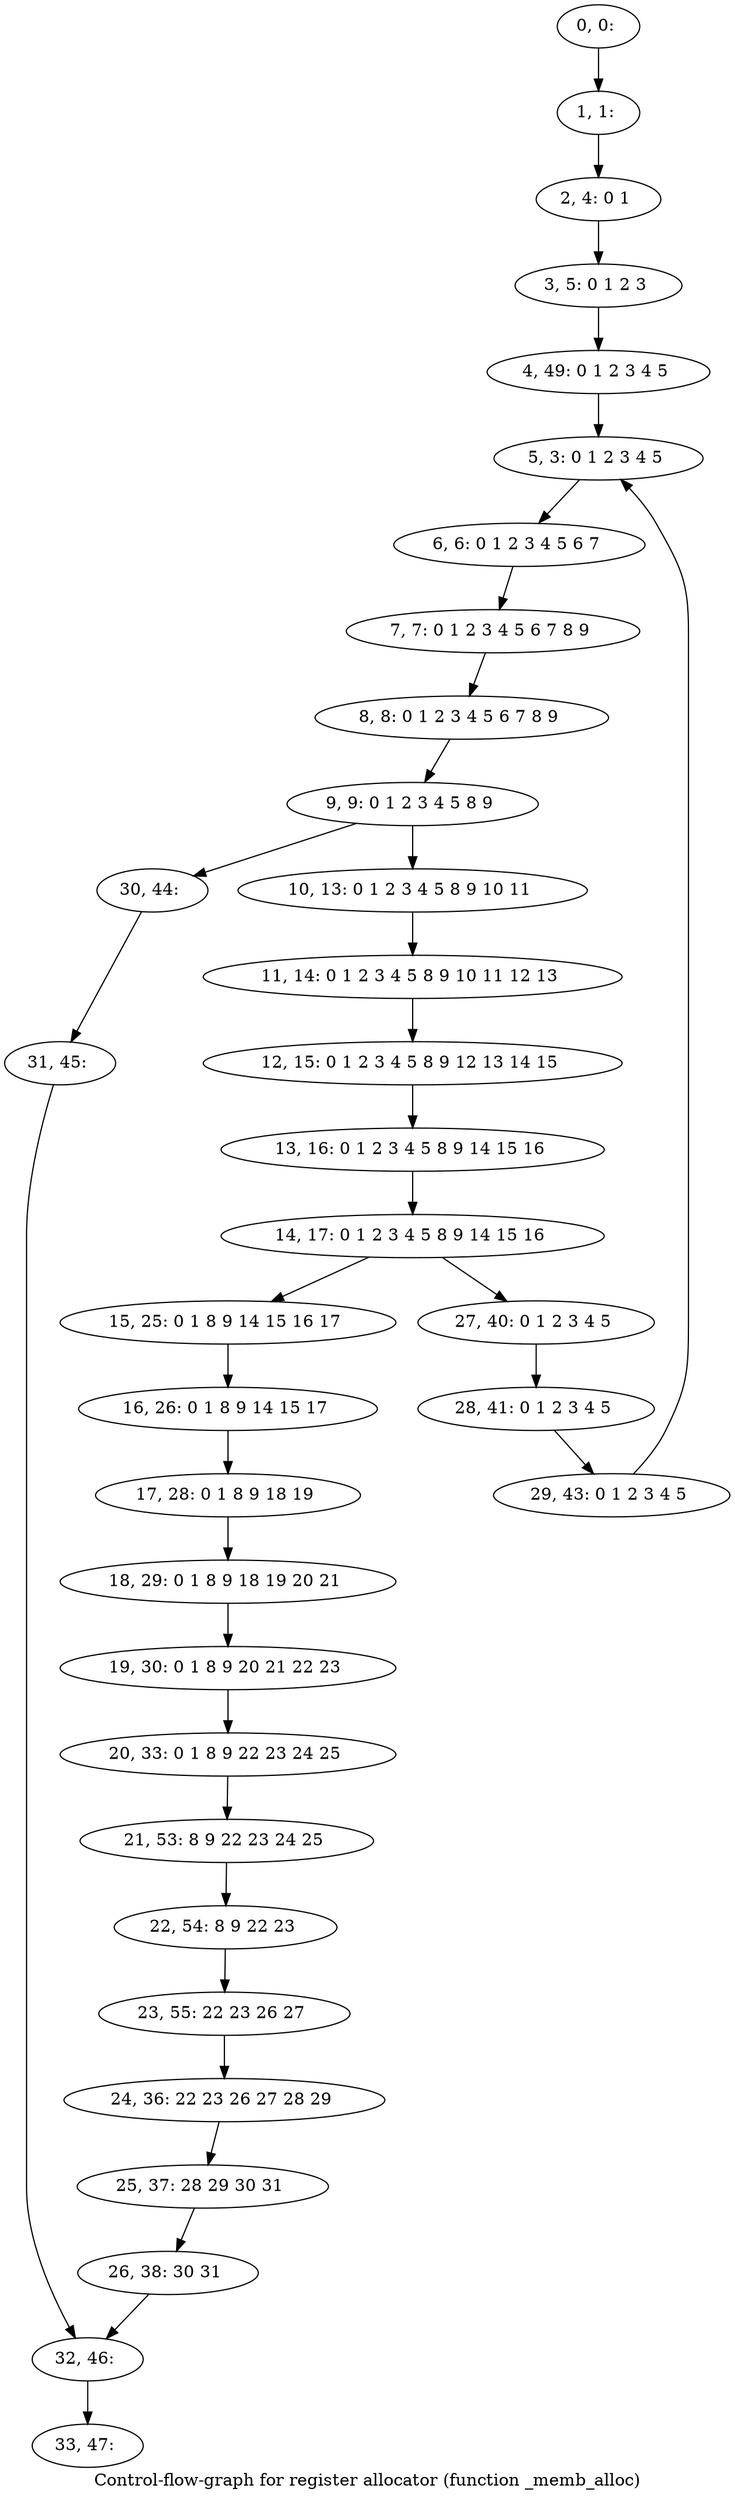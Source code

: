 digraph G {
graph [label="Control-flow-graph for register allocator (function _memb_alloc)"]
0[label="0, 0: "];
1[label="1, 1: "];
2[label="2, 4: 0 1 "];
3[label="3, 5: 0 1 2 3 "];
4[label="4, 49: 0 1 2 3 4 5 "];
5[label="5, 3: 0 1 2 3 4 5 "];
6[label="6, 6: 0 1 2 3 4 5 6 7 "];
7[label="7, 7: 0 1 2 3 4 5 6 7 8 9 "];
8[label="8, 8: 0 1 2 3 4 5 6 7 8 9 "];
9[label="9, 9: 0 1 2 3 4 5 8 9 "];
10[label="10, 13: 0 1 2 3 4 5 8 9 10 11 "];
11[label="11, 14: 0 1 2 3 4 5 8 9 10 11 12 13 "];
12[label="12, 15: 0 1 2 3 4 5 8 9 12 13 14 15 "];
13[label="13, 16: 0 1 2 3 4 5 8 9 14 15 16 "];
14[label="14, 17: 0 1 2 3 4 5 8 9 14 15 16 "];
15[label="15, 25: 0 1 8 9 14 15 16 17 "];
16[label="16, 26: 0 1 8 9 14 15 17 "];
17[label="17, 28: 0 1 8 9 18 19 "];
18[label="18, 29: 0 1 8 9 18 19 20 21 "];
19[label="19, 30: 0 1 8 9 20 21 22 23 "];
20[label="20, 33: 0 1 8 9 22 23 24 25 "];
21[label="21, 53: 8 9 22 23 24 25 "];
22[label="22, 54: 8 9 22 23 "];
23[label="23, 55: 22 23 26 27 "];
24[label="24, 36: 22 23 26 27 28 29 "];
25[label="25, 37: 28 29 30 31 "];
26[label="26, 38: 30 31 "];
27[label="27, 40: 0 1 2 3 4 5 "];
28[label="28, 41: 0 1 2 3 4 5 "];
29[label="29, 43: 0 1 2 3 4 5 "];
30[label="30, 44: "];
31[label="31, 45: "];
32[label="32, 46: "];
33[label="33, 47: "];
0->1 ;
1->2 ;
2->3 ;
3->4 ;
4->5 ;
5->6 ;
6->7 ;
7->8 ;
8->9 ;
9->10 ;
9->30 ;
10->11 ;
11->12 ;
12->13 ;
13->14 ;
14->15 ;
14->27 ;
15->16 ;
16->17 ;
17->18 ;
18->19 ;
19->20 ;
20->21 ;
21->22 ;
22->23 ;
23->24 ;
24->25 ;
25->26 ;
26->32 ;
27->28 ;
28->29 ;
29->5 ;
30->31 ;
31->32 ;
32->33 ;
}
